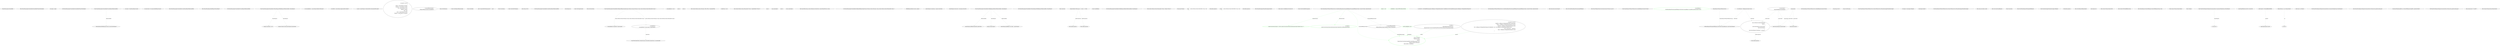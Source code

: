 digraph  {
n66 [label="Nancy.Hosting.Aspnet.NancyHandler", span=""];
n0 [cluster="Nancy.Hosting.Aspnet.NancyHandler.NancyHandler(Nancy.INancyEngine)", label="Entry Nancy.Hosting.Aspnet.NancyHandler.NancyHandler(Nancy.INancyEngine)", span="20-20"];
n1 [cluster="Nancy.Hosting.Aspnet.NancyHandler.NancyHandler(Nancy.INancyEngine)", label="this.engine = engine", span="22-22"];
n2 [cluster="Nancy.Hosting.Aspnet.NancyHandler.NancyHandler(Nancy.INancyEngine)", label="Exit Nancy.Hosting.Aspnet.NancyHandler.NancyHandler(Nancy.INancyEngine)", span="20-20"];
n3 [cluster="Nancy.Hosting.Aspnet.NancyHandler.ProcessRequest(HttpContextBase)", label="Entry Nancy.Hosting.Aspnet.NancyHandler.ProcessRequest(HttpContextBase)", span="29-29"];
n4 [cluster="Nancy.Hosting.Aspnet.NancyHandler.ProcessRequest(HttpContextBase)", label="var request = CreateNancyRequest(context)", span="31-31"];
n6 [cluster="Nancy.Hosting.Aspnet.NancyHandler.ProcessRequest(HttpContextBase)", label="SetNancyResponseToHttpResponse(context, nancyContext.Response)", span="35-35"];
n5 [cluster="Nancy.Hosting.Aspnet.NancyHandler.ProcessRequest(HttpContextBase)", label="var nancyContext = this.engine.HandleRequest(request)", span="33-33"];
n8 [cluster="Nancy.Hosting.Aspnet.NancyHandler.CreateNancyRequest(HttpContextBase)", label="Entry Nancy.Hosting.Aspnet.NancyHandler.CreateNancyRequest(HttpContextBase)", span="39-39"];
n9 [cluster="Nancy.INancyEngine.HandleRequest(Nancy.Request)", label="Entry Nancy.INancyEngine.HandleRequest(Nancy.Request)", span="21-21"];
n7 [cluster="Nancy.Hosting.Aspnet.NancyHandler.ProcessRequest(HttpContextBase)", label="Exit Nancy.Hosting.Aspnet.NancyHandler.ProcessRequest(HttpContextBase)", span="29-29"];
n10 [cluster="Nancy.Hosting.Aspnet.NancyHandler.SetNancyResponseToHttpResponse(HttpContextBase, Nancy.Response)", label="Entry Nancy.Hosting.Aspnet.NancyHandler.SetNancyResponseToHttpResponse(HttpContextBase, Nancy.Response)", span="99-99"];
n11 [cluster="Nancy.Hosting.Aspnet.NancyHandler.CreateNancyRequest(HttpContextBase)", label="var incomingHeaders = context.Request.Headers.ToDictionary()", span="41-41"];
n13 [cluster="Nancy.Hosting.Aspnet.NancyHandler.CreateNancyRequest(HttpContextBase)", label="var basePath = context.Request.ApplicationPath.TrimEnd('/')", span="46-46"];
n14 [cluster="Nancy.Hosting.Aspnet.NancyHandler.CreateNancyRequest(HttpContextBase)", label="var path = context.Request.Url.AbsolutePath.Substring(basePath.Length)", span="48-48"];
n16 [cluster="Nancy.Hosting.Aspnet.NancyHandler.CreateNancyRequest(HttpContextBase)", label="var nancyUrl = new Url\r\n                               {\r\n                                   Scheme = context.Request.Url.Scheme,\r\n                                   HostName = context.Request.Url.Host,\r\n                                   Port = context.Request.Url.Port,\r\n                                   BasePath = basePath,\r\n                                   Path = path,\r\n                                   Query = context.Request.Url.Query,\r\n                                   Fragment = context.Request.Url.Fragment,\r\n                               }", span="51-60"];
n12 [cluster="Nancy.Hosting.Aspnet.NancyHandler.CreateNancyRequest(HttpContextBase)", label="var expectedRequestLength =\r\n                GetExpectedRequestLength(incomingHeaders)", span="43-44"];
n19 [cluster="Unk.ToDictionary", label="Entry Unk.ToDictionary", span=""];
n20 [cluster="Unk.GetExpectedRequestLength", label="Entry Unk.GetExpectedRequestLength", span=""];
n21 [cluster="Unk.TrimEnd", label="Entry Unk.TrimEnd", span=""];
n15 [cluster="Nancy.Hosting.Aspnet.NancyHandler.CreateNancyRequest(HttpContextBase)", label="path = string.IsNullOrWhiteSpace(path) ? ''/'' : path", span="49-49"];
n22 [cluster="Unk.Substring", label="Entry Unk.Substring", span=""];
n23 [cluster="Unk.IsNullOrWhiteSpace", label="Entry Unk.IsNullOrWhiteSpace", span=""];
n24 [cluster="Nancy.Url.Url()", label="Entry Nancy.Url.Url()", span="16-16"];
n18 [cluster="Nancy.Hosting.Aspnet.NancyHandler.CreateNancyRequest(HttpContextBase)", label="Exit Nancy.Hosting.Aspnet.NancyHandler.CreateNancyRequest(HttpContextBase)", span="39-39"];
n25 [cluster="Request.cstr", label="Entry Request.cstr", span=""];
n26 [cluster="Unk.ToUpperInvariant", label="Entry Unk.ToUpperInvariant", span=""];
n27 [cluster="Unk.FromStream", label="Entry Unk.FromStream", span=""];
n28 [cluster="Nancy.Hosting.Aspnet.NancyHandler.GetExpectedRequestLength(System.Collections.Generic.IDictionary<string, System.Collections.Generic.IEnumerable<string>>)", label="Entry Nancy.Hosting.Aspnet.NancyHandler.GetExpectedRequestLength(System.Collections.Generic.IDictionary<string, System.Collections.Generic.IEnumerable<string>>)", span="70-70"];
n29 [cluster="Nancy.Hosting.Aspnet.NancyHandler.GetExpectedRequestLength(System.Collections.Generic.IDictionary<string, System.Collections.Generic.IEnumerable<string>>)", label="incomingHeaders == null", span="72-72"];
n31 [cluster="Nancy.Hosting.Aspnet.NancyHandler.GetExpectedRequestLength(System.Collections.Generic.IDictionary<string, System.Collections.Generic.IEnumerable<string>>)", label="!incomingHeaders.ContainsKey(''Content-Length'')", span="77-77"];
n33 [cluster="Nancy.Hosting.Aspnet.NancyHandler.GetExpectedRequestLength(System.Collections.Generic.IDictionary<string, System.Collections.Generic.IEnumerable<string>>)", label="var headerValue =\r\n                incomingHeaders[''Content-Length''].SingleOrDefault()", span="82-83"];
n30 [cluster="Nancy.Hosting.Aspnet.NancyHandler.GetExpectedRequestLength(System.Collections.Generic.IDictionary<string, System.Collections.Generic.IEnumerable<string>>)", label="return 0;", span="74-74"];
n32 [cluster="Nancy.Hosting.Aspnet.NancyHandler.GetExpectedRequestLength(System.Collections.Generic.IDictionary<string, System.Collections.Generic.IEnumerable<string>>)", label="return 0;", span="79-79"];
n41 [cluster="System.Collections.Generic.IDictionary<TKey, TValue>.ContainsKey(TKey)", label="Entry System.Collections.Generic.IDictionary<TKey, TValue>.ContainsKey(TKey)", span="0-0"];
n34 [cluster="Nancy.Hosting.Aspnet.NancyHandler.GetExpectedRequestLength(System.Collections.Generic.IDictionary<string, System.Collections.Generic.IEnumerable<string>>)", label="headerValue == null", span="85-85"];
n42 [cluster="System.Collections.Generic.IEnumerable<TSource>.SingleOrDefault<TSource>()", label="Entry System.Collections.Generic.IEnumerable<TSource>.SingleOrDefault<TSource>()", span="0-0"];
n37 [cluster="Nancy.Hosting.Aspnet.NancyHandler.GetExpectedRequestLength(System.Collections.Generic.IDictionary<string, System.Collections.Generic.IEnumerable<string>>)", label="!long.TryParse(headerValue, NumberStyles.Any, CultureInfo.InvariantCulture, out contentLength)", span="91-91"];
n35 [cluster="Nancy.Hosting.Aspnet.NancyHandler.GetExpectedRequestLength(System.Collections.Generic.IDictionary<string, System.Collections.Generic.IEnumerable<string>>)", label="return 0;", span="87-87"];
n36 [cluster="Nancy.Hosting.Aspnet.NancyHandler.GetExpectedRequestLength(System.Collections.Generic.IDictionary<string, System.Collections.Generic.IEnumerable<string>>)", label="long contentLength", span="90-90"];
n38 [cluster="Nancy.Hosting.Aspnet.NancyHandler.GetExpectedRequestLength(System.Collections.Generic.IDictionary<string, System.Collections.Generic.IEnumerable<string>>)", label="return 0;", span="93-93"];
n39 [cluster="Nancy.Hosting.Aspnet.NancyHandler.GetExpectedRequestLength(System.Collections.Generic.IDictionary<string, System.Collections.Generic.IEnumerable<string>>)", label="return contentLength;", span="96-96"];
n43 [cluster="long.TryParse(string, System.Globalization.NumberStyles, System.IFormatProvider, out long)", label="Entry long.TryParse(string, System.Globalization.NumberStyles, System.IFormatProvider, out long)", span="0-0"];
n40 [cluster="Nancy.Hosting.Aspnet.NancyHandler.GetExpectedRequestLength(System.Collections.Generic.IDictionary<string, System.Collections.Generic.IEnumerable<string>>)", label="Exit Nancy.Hosting.Aspnet.NancyHandler.GetExpectedRequestLength(System.Collections.Generic.IDictionary<string, System.Collections.Generic.IEnumerable<string>>)", span="70-70"];
n44 [cluster="Nancy.Hosting.Aspnet.NancyHandler.SetNancyResponseToHttpResponse(HttpContextBase, Nancy.Response)", label="SetHttpResponseHeaders(context, response)", span="101-101"];
n45 [cluster="Nancy.Hosting.Aspnet.NancyHandler.SetNancyResponseToHttpResponse(HttpContextBase, Nancy.Response)", label="response.ContentType != null", span="103-103"];
n46 [cluster="Nancy.Hosting.Aspnet.NancyHandler.SetNancyResponseToHttpResponse(HttpContextBase, Nancy.Response)", label="context.Response.ContentType = response.ContentType", span="105-105"];
n47 [cluster="Nancy.Hosting.Aspnet.NancyHandler.SetNancyResponseToHttpResponse(HttpContextBase, Nancy.Response)", label="context.Response.StatusCode = (int)response.StatusCode", span="107-107"];
n48 [cluster="Nancy.Hosting.Aspnet.NancyHandler.SetNancyResponseToHttpResponse(HttpContextBase, Nancy.Response)", label="response.Contents.Invoke(context.Response.OutputStream)", span="108-108"];
n50 [cluster="Nancy.Hosting.Aspnet.NancyHandler.SetHttpResponseHeaders(HttpContextBase, Nancy.Response)", label="Entry Nancy.Hosting.Aspnet.NancyHandler.SetHttpResponseHeaders(HttpContextBase, Nancy.Response)", span="111-111"];
n49 [cluster="Nancy.Hosting.Aspnet.NancyHandler.SetNancyResponseToHttpResponse(HttpContextBase, Nancy.Response)", label="Exit Nancy.Hosting.Aspnet.NancyHandler.SetNancyResponseToHttpResponse(HttpContextBase, Nancy.Response)", span="99-99"];
n51 [cluster="Unk.Invoke", label="Entry Unk.Invoke", span=""];
n52 [cluster="Nancy.Hosting.Aspnet.NancyHandler.SetHttpResponseHeaders(HttpContextBase, Nancy.Response)", label="response.Headers.ToDictionary(x => x.Key, x => x.Value)", span="113-113"];
n53 [cluster="Nancy.Hosting.Aspnet.NancyHandler.SetHttpResponseHeaders(HttpContextBase, Nancy.Response)", label="context.Response.AddHeader(header.Key, header.Value)", span="115-115"];
n54 [cluster="Nancy.Hosting.Aspnet.NancyHandler.SetHttpResponseHeaders(HttpContextBase, Nancy.Response)", label="response.Cookies.ToArray()", span="118-118"];
n55 [cluster="Nancy.Hosting.Aspnet.NancyHandler.SetHttpResponseHeaders(HttpContextBase, Nancy.Response)", label="context.Response.AddHeader(''Set-Cookie'', cookie.ToString())", span="120-120"];
n60 [cluster="lambda expression", label="Entry lambda expression", span="113-113"];
n63 [cluster="lambda expression", label="Entry lambda expression", span="113-113"];
n57 [cluster="Unk.AddHeader", label="Entry Unk.AddHeader", span=""];
n56 [cluster="Nancy.Hosting.Aspnet.NancyHandler.SetHttpResponseHeaders(HttpContextBase, Nancy.Response)", label="Exit Nancy.Hosting.Aspnet.NancyHandler.SetHttpResponseHeaders(HttpContextBase, Nancy.Response)", span="111-111"];
n58 [cluster="System.Collections.Generic.IEnumerable<TSource>.ToArray<TSource>()", label="Entry System.Collections.Generic.IEnumerable<TSource>.ToArray<TSource>()", span="0-0"];
n59 [cluster="object.ToString()", label="Entry object.ToString()", span="0-0"];
n61 [cluster="lambda expression", label="x.Key", span="113-113"];
n62 [cluster="lambda expression", label="Exit lambda expression", span="113-113"];
n64 [cluster="lambda expression", label="x.Value", span="113-113"];
n65 [cluster="lambda expression", label="Exit lambda expression", span="113-113"];
m1_6 [cluster="Nancy.Bootstrapper.INancyBootstrapper.Initialise()", file="NancyWcfGenericService.cs", label="Entry Nancy.Bootstrapper.INancyBootstrapper.Initialise()", span="10-10"];
m1_38 [cluster="System.Uri.MakeRelativeUri(System.Uri)", file="NancyWcfGenericService.cs", label="Entry System.Uri.MakeRelativeUri(System.Uri)", span="0-0"];
m1_37 [cluster="Unk.GetUrlAndPathComponents", file="NancyWcfGenericService.cs", label="Entry Unk.GetUrlAndPathComponents", span=""];
m1_25 [cluster="Nancy.Hosting.Wcf.NancyWcfGenericService.CreateNancyRequestFromIncomingWebRequest(IncomingWebRequestContext, System.IO.Stream, OperationContext)", file="NancyWcfGenericService.cs", label="Entry Nancy.Hosting.Wcf.NancyWcfGenericService.CreateNancyRequestFromIncomingWebRequest(IncomingWebRequestContext, System.IO.Stream, OperationContext)", span="70-70"];
m1_31 [cluster="Nancy.Hosting.Wcf.NancyWcfGenericService.CreateNancyRequestFromIncomingWebRequest(IncomingWebRequestContext, System.IO.Stream, OperationContext)", color=green, community=0, file="NancyWcfGenericService.cs", label="context.ServiceSecurityContext != null && context.ServiceSecurityContext.AuthorizationContext.ClaimSets.Count > 0", prediction=0, span="92-92"];
m1_30 [cluster="Nancy.Hosting.Wcf.NancyWcfGenericService.CreateNancyRequestFromIncomingWebRequest(IncomingWebRequestContext, System.IO.Stream, OperationContext)", color=green, community=0, file="NancyWcfGenericService.cs", label="byte[] certifateBytes = null", prediction=0, span="90-90"];
m1_32 [cluster="Nancy.Hosting.Wcf.NancyWcfGenericService.CreateNancyRequestFromIncomingWebRequest(IncomingWebRequestContext, System.IO.Stream, OperationContext)", color=green, community=0, file="NancyWcfGenericService.cs", label="var claimset =\r\n                    context.ServiceSecurityContext.AuthorizationContext.ClaimSets[0] as X509CertificateClaimSet", prediction=0, span="94-95"];
m1_35 [cluster="Nancy.Hosting.Wcf.NancyWcfGenericService.CreateNancyRequestFromIncomingWebRequest(IncomingWebRequestContext, System.IO.Stream, OperationContext)", color=green, community=0, file="NancyWcfGenericService.cs", label="return new Request(\r\n                webRequest.Method,\r\n                nancyUrl,\r\n                RequestStream.FromStream(requestBody, expectedRequestLength, false),\r\n                webRequest.Headers.ToDictionary(),\r\n                address.Address, certifateBytes);", prediction=0, span="103-108"];
m1_33 [cluster="Nancy.Hosting.Wcf.NancyWcfGenericService.CreateNancyRequestFromIncomingWebRequest(IncomingWebRequestContext, System.IO.Stream, OperationContext)", color=green, community=0, file="NancyWcfGenericService.cs", label="claimset != null", prediction=4, span="97-97"];
m1_34 [cluster="Nancy.Hosting.Wcf.NancyWcfGenericService.CreateNancyRequestFromIncomingWebRequest(IncomingWebRequestContext, System.IO.Stream, OperationContext)", color=green, community=0, file="NancyWcfGenericService.cs", label="certifateBytes = claimset.X509Certificate.RawData", prediction=5, span="99-99"];
m1_26 [cluster="Nancy.Hosting.Wcf.NancyWcfGenericService.CreateNancyRequestFromIncomingWebRequest(IncomingWebRequestContext, System.IO.Stream, OperationContext)", file="NancyWcfGenericService.cs", label="var address =\r\n                ((RemoteEndpointMessageProperty)\r\n                 OperationContext.Current.IncomingMessageProperties[RemoteEndpointMessageProperty.Name])", span="72-74"];
m1_28 [cluster="Nancy.Hosting.Wcf.NancyWcfGenericService.CreateNancyRequestFromIncomingWebRequest(IncomingWebRequestContext, System.IO.Stream, OperationContext)", file="NancyWcfGenericService.cs", label="var expectedRequestLength =\r\n                GetExpectedRequestLength(webRequest.Headers.ToDictionary())", span="78-79"];
m1_29 [cluster="Nancy.Hosting.Wcf.NancyWcfGenericService.CreateNancyRequestFromIncomingWebRequest(IncomingWebRequestContext, System.IO.Stream, OperationContext)", file="NancyWcfGenericService.cs", label="var nancyUrl = new Url {\r\n                BasePath = webRequest.UriTemplateMatch.BaseUri.AbsolutePath,\r\n                Scheme = webRequest.UriTemplateMatch.RequestUri.Scheme,\r\n                HostName = webRequest.UriTemplateMatch.BaseUri.Host,\r\n                Port = webRequest.UriTemplateMatch.RequestUri.IsDefaultPort ? null : (int?)webRequest.UriTemplateMatch.RequestUri.Port,                    \r\n                Path = string.Concat(''/'', relativeUri),\r\n                Query = webRequest.UriTemplateMatch.RequestUri.Query\r\n            }", span="81-88"];
m1_27 [cluster="Nancy.Hosting.Wcf.NancyWcfGenericService.CreateNancyRequestFromIncomingWebRequest(IncomingWebRequestContext, System.IO.Stream, OperationContext)", file="NancyWcfGenericService.cs", label="var relativeUri = GetUrlAndPathComponents(webRequest.UriTemplateMatch.BaseUri).MakeRelativeUri(GetUrlAndPathComponents(webRequest.UriTemplateMatch.RequestUri))", span="76-76"];
m1_36 [cluster="Nancy.Hosting.Wcf.NancyWcfGenericService.CreateNancyRequestFromIncomingWebRequest(IncomingWebRequestContext, System.IO.Stream, OperationContext)", file="NancyWcfGenericService.cs", label="Exit Nancy.Hosting.Wcf.NancyWcfGenericService.CreateNancyRequestFromIncomingWebRequest(IncomingWebRequestContext, System.IO.Stream, OperationContext)", span="70-70"];
m1_24 [cluster="Nancy.NancyContext.Dispose()", file="NancyWcfGenericService.cs", label="Entry Nancy.NancyContext.Dispose()", span="109-109"];
m1_15 [cluster="Unk.CreateNancyRequestFromIncomingWebRequest", file="NancyWcfGenericService.cs", label="Entry Unk.CreateNancyRequestFromIncomingWebRequest", span=""];
m1_44 [cluster="Nancy.IO.RequestStream.FromStream(System.IO.Stream, long, bool)", file="NancyWcfGenericService.cs", label="Entry Nancy.IO.RequestStream.FromStream(System.IO.Stream, long, bool)", span="233-233"];
m1_8 [cluster="Nancy.Hosting.Wcf.NancyWcfGenericService.HandleRequests(System.IO.Stream)", file="NancyWcfGenericService.cs", label="Entry Nancy.Hosting.Wcf.NancyWcfGenericService.HandleRequests(System.IO.Stream)", span="49-49"];
m1_10 [cluster="Nancy.Hosting.Wcf.NancyWcfGenericService.HandleRequests(System.IO.Stream)", color=green, community=0, file="NancyWcfGenericService.cs", label="var nancyRequest = \r\n                CreateNancyRequestFromIncomingWebRequest(webContext.IncomingRequest, requestBody, OperationContext.Current)", prediction=6, span="53-54"];
m1_9 [cluster="Nancy.Hosting.Wcf.NancyWcfGenericService.HandleRequests(System.IO.Stream)", file="NancyWcfGenericService.cs", label="var webContext = WebOperationContext.Current", span="51-51"];
m1_11 [cluster="Nancy.Hosting.Wcf.NancyWcfGenericService.HandleRequests(System.IO.Stream)", file="NancyWcfGenericService.cs", label="var nancyContext = \r\n                engine.HandleRequest(nancyRequest)", span="56-57"];
m1_12 [cluster="Nancy.Hosting.Wcf.NancyWcfGenericService.HandleRequests(System.IO.Stream)", file="NancyWcfGenericService.cs", label="SetNancyResponseToOutgoingWebResponse(webContext.OutgoingResponse, nancyContext.Response)", span="59-59"];
m1_13 [cluster="Nancy.Hosting.Wcf.NancyWcfGenericService.HandleRequests(System.IO.Stream)", file="NancyWcfGenericService.cs", label="return webContext.CreateStreamResponse(\r\n                stream =>\r\n                    {\r\n                        nancyContext.Response.Contents(stream);\r\n                        nancyContext.Dispose();\r\n                    }, \r\n                    nancyContext.Response.ContentType ?? ''none/none'');", span="61-67"];
m1_14 [cluster="Nancy.Hosting.Wcf.NancyWcfGenericService.HandleRequests(System.IO.Stream)", file="NancyWcfGenericService.cs", label="Exit Nancy.Hosting.Wcf.NancyWcfGenericService.HandleRequests(System.IO.Stream)", span="49-49"];
m1_41 [cluster="Nancy.Url.Url()", file="NancyWcfGenericService.cs", label="Entry Nancy.Url.Url()", span="16-16"];
m1_39 [cluster="Unk.ToDictionary", file="NancyWcfGenericService.cs", label="Entry Unk.ToDictionary", span=""];
m1_2 [cluster="Nancy.Hosting.Wcf.NancyWcfGenericService.NancyWcfGenericService(Nancy.Bootstrapper.INancyBootstrapper)", file="NancyWcfGenericService.cs", label="Entry Nancy.Hosting.Wcf.NancyWcfGenericService.NancyWcfGenericService(Nancy.Bootstrapper.INancyBootstrapper)", span="37-37"];
m1_4 [cluster="Nancy.Hosting.Wcf.NancyWcfGenericService.NancyWcfGenericService(Nancy.Bootstrapper.INancyBootstrapper)", file="NancyWcfGenericService.cs", label="this.engine = bootstrapper.GetEngine()", span="40-40"];
m1_3 [cluster="Nancy.Hosting.Wcf.NancyWcfGenericService.NancyWcfGenericService(Nancy.Bootstrapper.INancyBootstrapper)", file="NancyWcfGenericService.cs", label="bootstrapper.Initialise()", span="39-39"];
m1_5 [cluster="Nancy.Hosting.Wcf.NancyWcfGenericService.NancyWcfGenericService(Nancy.Bootstrapper.INancyBootstrapper)", file="NancyWcfGenericService.cs", label="Exit Nancy.Hosting.Wcf.NancyWcfGenericService.NancyWcfGenericService(Nancy.Bootstrapper.INancyBootstrapper)", span="37-37"];
m1_42 [cluster="string.Concat(object, object)", file="NancyWcfGenericService.cs", label="Entry string.Concat(object, object)", span="0-0"];
m1_18 [cluster="Unk.CreateStreamResponse", file="NancyWcfGenericService.cs", label="Entry Unk.CreateStreamResponse", span=""];
m1_23 [cluster="Unk.Contents", file="NancyWcfGenericService.cs", label="Entry Unk.Contents", span=""];
m1_17 [cluster="Unk.SetNancyResponseToOutgoingWebResponse", file="NancyWcfGenericService.cs", label="Entry Unk.SetNancyResponseToOutgoingWebResponse", span=""];
m1_7 [cluster="Nancy.Bootstrapper.INancyBootstrapper.GetEngine()", file="NancyWcfGenericService.cs", label="Entry Nancy.Bootstrapper.INancyBootstrapper.GetEngine()", span="16-16"];
m1_19 [cluster="lambda expression", file="NancyWcfGenericService.cs", label="Entry lambda expression", span="62-66"];
m1_20 [cluster="lambda expression", file="NancyWcfGenericService.cs", label="nancyContext.Response.Contents(stream)", span="64-64"];
m1_21 [cluster="lambda expression", file="NancyWcfGenericService.cs", label="nancyContext.Dispose()", span="65-65"];
m1_22 [cluster="lambda expression", file="NancyWcfGenericService.cs", label="Exit lambda expression", span="62-66"];
m1_40 [cluster="Unk.GetExpectedRequestLength", file="NancyWcfGenericService.cs", label="Entry Unk.GetExpectedRequestLength", span=""];
m1_43 [cluster="Request.cstr", file="NancyWcfGenericService.cs", label="Entry Request.cstr", span=""];
m1_78 [file="NancyWcfGenericService.cs", label="Nancy.Hosting.Wcf.NancyWcfGenericService", span=""];
m1_79 [file="NancyWcfGenericService.cs", label=nancyContext, span=""];
m2_17 [cluster="System.IO.MemoryStream.Flush()", file="Request.cs", label="Entry System.IO.MemoryStream.Flush()", span="0-0"];
m2_14 [cluster="System.IO.File.ReadAllBytes(string)", file="Request.cs", label="Entry System.IO.File.ReadAllBytes(string)", span="0-0"];
m2_3 [cluster="Nancy.Responses.GenericFileResponse.GenericFileResponse(string, string)", file="Request.cs", label="Entry Nancy.Responses.GenericFileResponse.GenericFileResponse(string, string)", span="10-10"];
m2_18 [cluster="System.IO.MemoryStream.ToArray()", file="Request.cs", label="Entry System.IO.MemoryStream.ToArray()", span="0-0"];
m2_13 [cluster="Unk.Equal", file="Request.cs", label="Entry Unk.Equal", span=""];
m2_4 [cluster="Nancy.Tests.Responses.ResponseConsistencyFixture.ConsistencyTestImpl(string, Nancy.Response)", file="Request.cs", label="Entry Nancy.Tests.Responses.ResponseConsistencyFixture.ConsistencyTestImpl(string, Nancy.Response)", span="14-14"];
m2_5 [cluster="Nancy.Tests.Responses.ResponseConsistencyFixture.ConsistencyTestImpl(string, Nancy.Response)", file="Request.cs", label="Assert.Equal(HttpStatusCode.OK, r.StatusCode)", span="16-16"];
m2_6 [cluster="Nancy.Tests.Responses.ResponseConsistencyFixture.ConsistencyTestImpl(string, Nancy.Response)", file="Request.cs", label="byte[] expected = File.ReadAllBytes(filePath)", span="18-18"];
m2_8 [cluster="Nancy.Tests.Responses.ResponseConsistencyFixture.ConsistencyTestImpl(string, Nancy.Response)", file="Request.cs", label="r.Contents(ms)", span="21-21"];
m2_7 [cluster="Nancy.Tests.Responses.ResponseConsistencyFixture.ConsistencyTestImpl(string, Nancy.Response)", file="Request.cs", label="MemoryStream ms = new MemoryStream()", span="20-20"];
m2_11 [cluster="Nancy.Tests.Responses.ResponseConsistencyFixture.ConsistencyTestImpl(string, Nancy.Response)", file="Request.cs", label="Assert.Equal(expected, actual)", span="25-25"];
m2_9 [cluster="Nancy.Tests.Responses.ResponseConsistencyFixture.ConsistencyTestImpl(string, Nancy.Response)", file="Request.cs", label="ms.Flush()", span="22-22"];
m2_10 [cluster="Nancy.Tests.Responses.ResponseConsistencyFixture.ConsistencyTestImpl(string, Nancy.Response)", file="Request.cs", label="byte[] actual = ms.ToArray()", span="23-23"];
m2_12 [cluster="Nancy.Tests.Responses.ResponseConsistencyFixture.ConsistencyTestImpl(string, Nancy.Response)", file="Request.cs", label="Exit Nancy.Tests.Responses.ResponseConsistencyFixture.ConsistencyTestImpl(string, Nancy.Response)", span="14-14"];
m2_0 [cluster="Nancy.Tests.Responses.ResponseConsistencyFixture.Should_return_expected_stream_png()", file="Request.cs", label="Entry Nancy.Tests.Responses.ResponseConsistencyFixture.Should_return_expected_stream_png()", span="12-12"];
m2_1 [cluster="Nancy.Tests.Responses.ResponseConsistencyFixture.Should_return_expected_stream_png()", file="Request.cs", label="ConsistencyTestImpl(imagePath, new GenericFileResponse(imagePath, imageContentType))", span="12-12"];
m2_2 [cluster="Nancy.Tests.Responses.ResponseConsistencyFixture.Should_return_expected_stream_png()", file="Request.cs", label="Exit Nancy.Tests.Responses.ResponseConsistencyFixture.Should_return_expected_stream_png()", span="12-12"];
m2_16 [cluster="System.Action<T>.Invoke(T)", file="Request.cs", label="Entry System.Action<T>.Invoke(T)", span="0-0"];
m2_15 [cluster="System.IO.MemoryStream.MemoryStream()", file="Request.cs", label="Entry System.IO.MemoryStream.MemoryStream()", span="0-0"];
n3 -> n6  [color=darkseagreen4, key=1, label=HttpContextBase, style=dashed];
n10 -> n45  [color=darkseagreen4, key=1, label="Nancy.Response", style=dashed];
n10 -> n48  [color=darkseagreen4, key=1, label="Nancy.Response", style=dashed];
n28 -> n31  [color=darkseagreen4, key=1, label="System.Collections.Generic.IDictionary<string, System.Collections.Generic.IEnumerable<string>>", style=dashed];
n28 -> n33  [color=darkseagreen4, key=1, label="System.Collections.Generic.IDictionary<string, System.Collections.Generic.IEnumerable<string>>", style=dashed];
n33 -> n37  [color=darkseagreen4, key=1, label=headerValue, style=dashed];
n50 -> n53  [color=darkseagreen4, key=1, label=HttpContextBase, style=dashed];
n50 -> n54  [color=darkseagreen4, key=1, label="Nancy.Response", style=dashed];
n50 -> n55  [color=darkseagreen4, key=1, label=HttpContextBase, style=dashed];
n52 -> n60  [color=darkseagreen4, key=1, label="lambda expression", style=dashed];
n52 -> n63  [color=darkseagreen4, key=1, label="lambda expression", style=dashed];
n61 -> n61  [color=darkseagreen4, key=1, label="System.Collections.Generic.KeyValuePair<string, string>", style=dashed];
n64 -> n64  [color=darkseagreen4, key=1, label="System.Collections.Generic.KeyValuePair<string, string>", style=dashed];
m1_25 -> m1_31  [color=green, key=1, label=OperationContext, style=dashed];
m1_25 -> m1_32  [color=green, key=1, label=OperationContext, style=dashed];
m1_25 -> m1_35  [color=green, key=1, label=IncomingWebRequestContext, style=dashed];
m1_25 -> m1_28  [color=darkseagreen4, key=1, label=IncomingWebRequestContext, style=dashed];
m1_30 -> m1_35  [color=green, key=1, label=certifateBytes, style=dashed];
m1_26 -> m1_35  [color=green, key=1, label=address, style=dashed];
m1_28 -> m1_35  [color=green, key=1, label=expectedRequestLength, style=dashed];
m1_29 -> m1_35  [color=green, key=1, label=nancyUrl, style=dashed];
m1_9 -> m1_12  [color=darkseagreen4, key=1, label=webContext, style=dashed];
m1_9 -> m1_13  [color=darkseagreen4, key=1, label=webContext, style=dashed];
m1_11 -> m1_13  [color=darkseagreen4, key=1, label=nancyContext, style=dashed];
m1_11 -> m1_20  [color=darkseagreen4, key=1, label=nancyContext, style=dashed];
m1_11 -> m1_21  [color=darkseagreen4, key=1, label=nancyContext, style=dashed];
m1_13 -> m1_19  [color=darkseagreen4, key=1, label="lambda expression", style=dashed];
m1_78 -> m1_12  [color=darkseagreen4, key=1, label="Nancy.Hosting.Wcf.NancyWcfGenericService", style=dashed];
m1_79 -> m1_20  [color=darkseagreen4, key=1, label=nancyContext, style=dashed];
m1_79 -> m1_21  [color=darkseagreen4, key=1, label=nancyContext, style=dashed];
m2_4 -> m2_8  [color=darkseagreen4, key=1, label="Nancy.Response", style=dashed];
m2_6 -> m2_11  [color=darkseagreen4, key=1, label=expected, style=dashed];
m2_7 -> m2_9  [color=darkseagreen4, key=1, label=ms, style=dashed];
}
